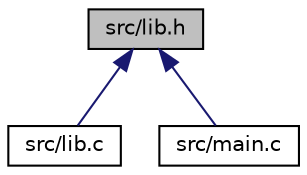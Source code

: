 digraph "src/lib.h"
{
 // LATEX_PDF_SIZE
  edge [fontname="Helvetica",fontsize="10",labelfontname="Helvetica",labelfontsize="10"];
  node [fontname="Helvetica",fontsize="10",shape=record];
  Node1 [label="src/lib.h",height=0.2,width=0.4,color="black", fillcolor="grey75", style="filled", fontcolor="black",tooltip="Файл з описом функції для визначення повторів у масиві та виписування їх у результуючий масив"];
  Node1 -> Node2 [dir="back",color="midnightblue",fontsize="10",style="solid",fontname="Helvetica"];
  Node2 [label="src/lib.c",height=0.2,width=0.4,color="black", fillcolor="white", style="filled",URL="$lib_8c.html",tooltip="Файл з реалізацією функції для визначення повторів у масиві та виписування їх"];
  Node1 -> Node3 [dir="back",color="midnightblue",fontsize="10",style="solid",fontname="Helvetica"];
  Node3 [label="src/main.c",height=0.2,width=0.4,color="black", fillcolor="white", style="filled",URL="$main_8c.html",tooltip="Точка входу програми"];
}
